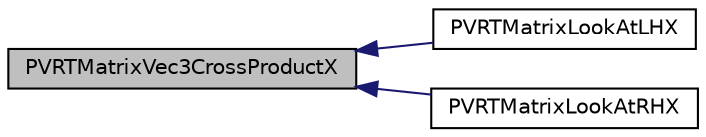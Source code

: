 digraph "PVRTMatrixVec3CrossProductX"
{
  edge [fontname="Helvetica",fontsize="10",labelfontname="Helvetica",labelfontsize="10"];
  node [fontname="Helvetica",fontsize="10",shape=record];
  rankdir="LR";
  Node1 [label="PVRTMatrixVec3CrossProductX",height=0.2,width=0.4,color="black", fillcolor="grey75", style="filled", fontcolor="black"];
  Node1 -> Node2 [dir="back",color="midnightblue",fontsize="10",style="solid"];
  Node2 [label="PVRTMatrixLookAtLHX",height=0.2,width=0.4,color="black", fillcolor="white", style="filled",URL="$_p_v_r_t_matrix_8h.html#aee96c0d0e2791339e79c78b1bb1df14b"];
  Node1 -> Node3 [dir="back",color="midnightblue",fontsize="10",style="solid"];
  Node3 [label="PVRTMatrixLookAtRHX",height=0.2,width=0.4,color="black", fillcolor="white", style="filled",URL="$_p_v_r_t_matrix_8h.html#a051813b18c9a70934c82334ca3417d85"];
}

